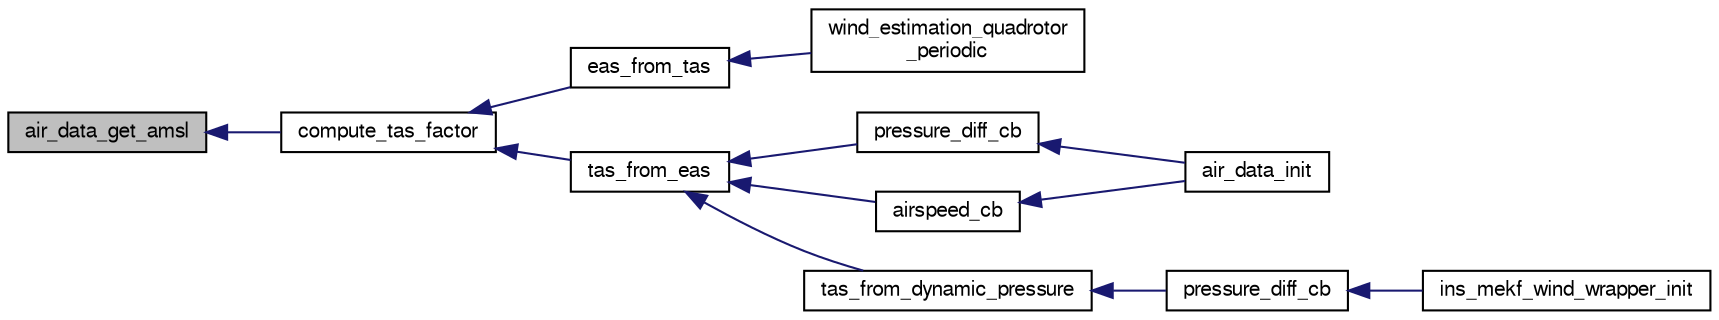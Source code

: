 digraph "air_data_get_amsl"
{
  edge [fontname="FreeSans",fontsize="10",labelfontname="FreeSans",labelfontsize="10"];
  node [fontname="FreeSans",fontsize="10",shape=record];
  rankdir="LR";
  Node1 [label="air_data_get_amsl",height=0.2,width=0.4,color="black", fillcolor="grey75", style="filled", fontcolor="black"];
  Node1 -> Node2 [dir="back",color="midnightblue",fontsize="10",style="solid",fontname="FreeSans"];
  Node2 [label="compute_tas_factor",height=0.2,width=0.4,color="black", fillcolor="white", style="filled",URL="$air__data_8c.html#a4035dda781bc016f24033b67116330b5",tooltip="Internal utility function to compute current tas factor if needed. "];
  Node2 -> Node3 [dir="back",color="midnightblue",fontsize="10",style="solid",fontname="FreeSans"];
  Node3 [label="eas_from_tas",height=0.2,width=0.4,color="black", fillcolor="white", style="filled",URL="$air__data_8h.html#a63b7d4cb201d930ccf74c1ee6ec6c877",tooltip="Calculate equivalent airspeed from true airspeed. "];
  Node3 -> Node4 [dir="back",color="midnightblue",fontsize="10",style="solid",fontname="FreeSans"];
  Node4 [label="wind_estimation_quadrotor\l_periodic",height=0.2,width=0.4,color="black", fillcolor="white", style="filled",URL="$wind__estimation__quadrotor_8h.html#a1a51ee96e2d65f6f7986aba14209781c"];
  Node2 -> Node5 [dir="back",color="midnightblue",fontsize="10",style="solid",fontname="FreeSans"];
  Node5 [label="tas_from_eas",height=0.2,width=0.4,color="black", fillcolor="white", style="filled",URL="$air__data_8h.html#aecf73d89654409d574b551a23e3807ad",tooltip="Calculate true airspeed from equivalent airspeed. "];
  Node5 -> Node6 [dir="back",color="midnightblue",fontsize="10",style="solid",fontname="FreeSans"];
  Node6 [label="pressure_diff_cb",height=0.2,width=0.4,color="black", fillcolor="white", style="filled",URL="$air__data_8c.html#a4ecdb280f61e36c777ce134bac0d140a"];
  Node6 -> Node7 [dir="back",color="midnightblue",fontsize="10",style="solid",fontname="FreeSans"];
  Node7 [label="air_data_init",height=0.2,width=0.4,color="black", fillcolor="white", style="filled",URL="$air__data_8h.html#adf7b25090f4cb33d35ccfbc18470e0ad",tooltip="AirData initialization. "];
  Node5 -> Node8 [dir="back",color="midnightblue",fontsize="10",style="solid",fontname="FreeSans"];
  Node8 [label="airspeed_cb",height=0.2,width=0.4,color="black", fillcolor="white", style="filled",URL="$air__data_8c.html#af4b6a37d862e72a427f405e18fe3a5f5"];
  Node8 -> Node7 [dir="back",color="midnightblue",fontsize="10",style="solid",fontname="FreeSans"];
  Node5 -> Node9 [dir="back",color="midnightblue",fontsize="10",style="solid",fontname="FreeSans"];
  Node9 [label="tas_from_dynamic_pressure",height=0.2,width=0.4,color="black", fillcolor="white", style="filled",URL="$air__data_8h.html#a85b8f86ff925ba2d320b5d2e79f98d16",tooltip="Calculate true airspeed from dynamic pressure. "];
  Node9 -> Node10 [dir="back",color="midnightblue",fontsize="10",style="solid",fontname="FreeSans"];
  Node10 [label="pressure_diff_cb",height=0.2,width=0.4,color="black", fillcolor="white", style="filled",URL="$ins__mekf__wind__wrapper_8c.html#ad6cfd2421f1c43be32c64ccb0ac236be"];
  Node10 -> Node11 [dir="back",color="midnightblue",fontsize="10",style="solid",fontname="FreeSans"];
  Node11 [label="ins_mekf_wind_wrapper_init",height=0.2,width=0.4,color="black", fillcolor="white", style="filled",URL="$ins__mekf__wind__wrapper_8h.html#a7b3c1fefc89ec1a4ff25484626a02deb",tooltip="Init function. "];
}
